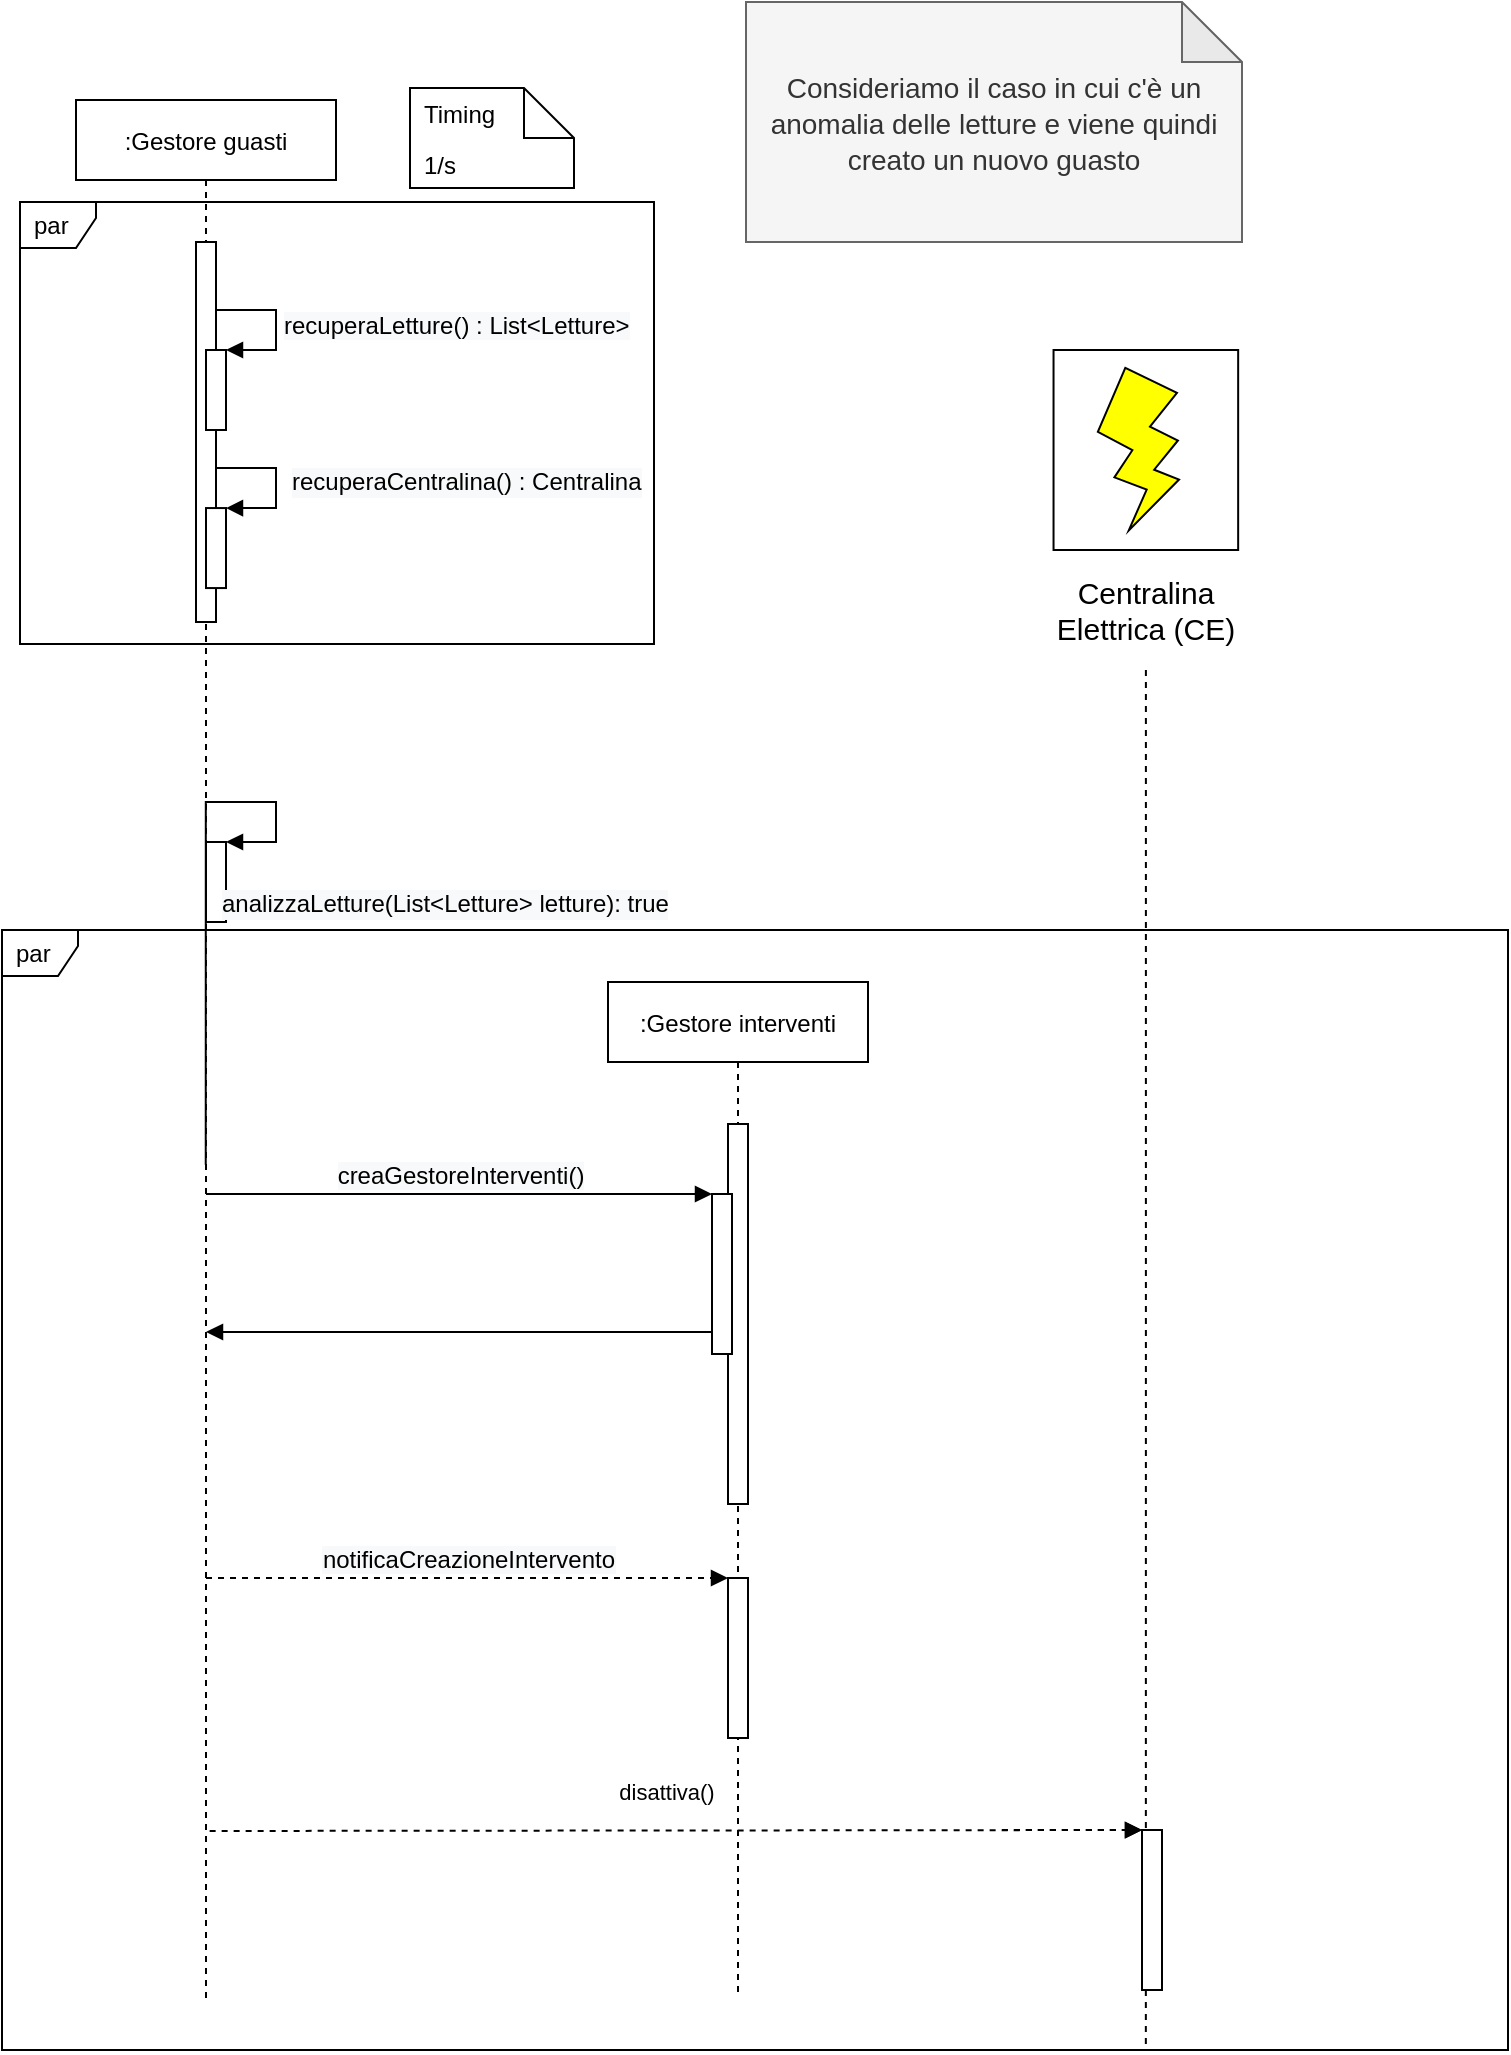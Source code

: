 <mxfile version="20.3.0" type="device"><diagram id="kgpKYQtTHZ0yAKxKKP6v" name="Page-1"><mxGraphModel dx="924" dy="1730" grid="1" gridSize="10" guides="1" tooltips="1" connect="1" arrows="1" fold="1" page="1" pageScale="1" pageWidth="1200" pageHeight="1920" math="0" shadow="0"><root><mxCell id="0"/><mxCell id="1" parent="0"/><mxCell id="3nuBFxr9cyL0pnOWT2aG-1" value=":Gestore guasti" style="shape=umlLifeline;perimeter=lifelinePerimeter;container=1;collapsible=0;recursiveResize=0;rounded=0;shadow=0;strokeWidth=1;" parent="1" vertex="1"><mxGeometry x="67" y="65" width="130" height="949" as="geometry"/></mxCell><mxCell id="3nuBFxr9cyL0pnOWT2aG-2" value="" style="points=[];perimeter=orthogonalPerimeter;rounded=0;shadow=0;strokeWidth=1;" parent="3nuBFxr9cyL0pnOWT2aG-1" vertex="1"><mxGeometry x="60" y="71" width="10" height="190" as="geometry"/></mxCell><mxCell id="2smGnPg2szYoqpTGJxrW-2" value="" style="html=1;points=[];perimeter=orthogonalPerimeter;" parent="3nuBFxr9cyL0pnOWT2aG-1" vertex="1"><mxGeometry x="65" y="125" width="10" height="40" as="geometry"/></mxCell><mxCell id="2smGnPg2szYoqpTGJxrW-3" value="&lt;span style=&quot;font-size: 12px; background-color: rgb(248, 249, 250);&quot;&gt;recuperaLetture() : List&amp;lt;Letture&amp;gt;&lt;/span&gt;" style="edgeStyle=orthogonalEdgeStyle;html=1;align=left;spacingLeft=2;endArrow=block;rounded=0;entryX=1;entryY=0;" parent="3nuBFxr9cyL0pnOWT2aG-1" target="2smGnPg2szYoqpTGJxrW-2" edge="1"><mxGeometry relative="1" as="geometry"><mxPoint x="70" y="105" as="sourcePoint"/><Array as="points"><mxPoint x="100" y="105"/></Array></mxGeometry></mxCell><mxCell id="2smGnPg2szYoqpTGJxrW-4" value="" style="html=1;points=[];perimeter=orthogonalPerimeter;" parent="3nuBFxr9cyL0pnOWT2aG-1" vertex="1"><mxGeometry x="65" y="204.03" width="10" height="40" as="geometry"/></mxCell><mxCell id="2smGnPg2szYoqpTGJxrW-5" value="&lt;p style=&quot;font-size: 12px; background-color: rgb(248, 249, 250); margin: 0px 0px 0px 4px;&quot;&gt;recuperaCentralina() : Centralina&lt;/p&gt;" style="edgeStyle=orthogonalEdgeStyle;html=1;align=left;spacingLeft=2;endArrow=block;rounded=0;entryX=1;entryY=0;" parent="3nuBFxr9cyL0pnOWT2aG-1" target="2smGnPg2szYoqpTGJxrW-4" edge="1"><mxGeometry relative="1" as="geometry"><mxPoint x="70" y="184.03" as="sourcePoint"/><Array as="points"><mxPoint x="100" y="184.03"/></Array></mxGeometry></mxCell><mxCell id="2smGnPg2szYoqpTGJxrW-11" value="" style="html=1;points=[];perimeter=orthogonalPerimeter;" parent="3nuBFxr9cyL0pnOWT2aG-1" vertex="1"><mxGeometry x="65" y="371" width="10" height="40" as="geometry"/></mxCell><mxCell id="2smGnPg2szYoqpTGJxrW-12" value="&lt;p style=&quot;font-size: 12px; background-color: rgb(248, 249, 250); margin: 0px 0px 0px 4px;&quot;&gt;analizzaLetture(List&amp;lt;Letture&amp;gt; letture): true&lt;/p&gt;" style="edgeStyle=orthogonalEdgeStyle;html=1;align=left;spacingLeft=2;endArrow=block;rounded=0;entryX=1;entryY=0;exitX=0.499;exitY=0.561;exitDx=0;exitDy=0;exitPerimeter=0;" parent="3nuBFxr9cyL0pnOWT2aG-1" source="3nuBFxr9cyL0pnOWT2aG-1" target="2smGnPg2szYoqpTGJxrW-11" edge="1"><mxGeometry relative="1" as="geometry"><mxPoint x="70" y="351" as="sourcePoint"/><Array as="points"><mxPoint x="100" y="351"/><mxPoint x="100" y="371"/></Array></mxGeometry></mxCell><mxCell id="mRHYrsXbGBc_VOKEg2GC-27" value="" style="html=1;verticalAlign=bottom;endArrow=block;entryX=0;entryY=0;rounded=0;" edge="1" parent="3nuBFxr9cyL0pnOWT2aG-1"><mxGeometry relative="1" as="geometry"><mxPoint x="318.93" y="616" as="sourcePoint"/><mxPoint x="65.001" y="616" as="targetPoint"/></mxGeometry></mxCell><mxCell id="2smGnPg2szYoqpTGJxrW-6" value="par" style="shape=umlFrame;whiteSpace=wrap;html=1;width=38;height=23;boundedLbl=1;verticalAlign=middle;align=left;spacingLeft=5;" parent="1" vertex="1"><mxGeometry x="39" y="116" width="317" height="221" as="geometry"/></mxCell><mxCell id="2smGnPg2szYoqpTGJxrW-27" value="&lt;font style=&quot;font-size: 14px;&quot;&gt;Consideriamo il caso in cui c'è un anomalia delle letture e viene quindi creato un nuovo guasto&lt;/font&gt;" style="shape=note;whiteSpace=wrap;html=1;backgroundOutline=1;darkOpacity=0.05;strokeColor=#666666;fontSize=15;fillColor=#f5f5f5;fontColor=#333333;" parent="1" vertex="1"><mxGeometry x="402" y="16" width="248" height="120" as="geometry"/></mxCell><mxCell id="mRHYrsXbGBc_VOKEg2GC-1" value="1/s" style="shape=note2;boundedLbl=1;whiteSpace=wrap;html=1;size=25;verticalAlign=top;align=left;spacingLeft=5;" vertex="1" parent="1"><mxGeometry x="234" y="59" width="82" height="50" as="geometry"/></mxCell><mxCell id="mRHYrsXbGBc_VOKEg2GC-2" value="Timing" style="resizeWidth=1;part=1;strokeColor=none;fillColor=none;align=left;spacingLeft=5;" vertex="1" parent="mRHYrsXbGBc_VOKEg2GC-1"><mxGeometry width="82" height="25" relative="1" as="geometry"/></mxCell><mxCell id="mRHYrsXbGBc_VOKEg2GC-13" value=":Gestore interventi" style="shape=umlLifeline;perimeter=lifelinePerimeter;container=1;collapsible=0;recursiveResize=0;rounded=0;shadow=0;strokeWidth=1;fontStyle=0" vertex="1" parent="1"><mxGeometry x="333" y="506" width="130" height="505" as="geometry"/></mxCell><mxCell id="mRHYrsXbGBc_VOKEg2GC-14" value="" style="points=[];perimeter=orthogonalPerimeter;rounded=0;shadow=0;strokeWidth=1;" vertex="1" parent="mRHYrsXbGBc_VOKEg2GC-13"><mxGeometry x="60" y="71" width="10" height="190" as="geometry"/></mxCell><mxCell id="mRHYrsXbGBc_VOKEg2GC-23" value="" style="html=1;points=[];perimeter=orthogonalPerimeter;" vertex="1" parent="mRHYrsXbGBc_VOKEg2GC-13"><mxGeometry x="52" y="106" width="10" height="80" as="geometry"/></mxCell><mxCell id="mRHYrsXbGBc_VOKEg2GC-31" value="" style="html=1;points=[];perimeter=orthogonalPerimeter;" vertex="1" parent="mRHYrsXbGBc_VOKEg2GC-13"><mxGeometry x="60" y="298" width="10" height="80" as="geometry"/></mxCell><mxCell id="mRHYrsXbGBc_VOKEg2GC-24" value="&lt;span style=&quot;font-size: 12px; text-align: left; background-color: rgb(248, 249, 250);&quot;&gt;creaGestoreInterventi()&lt;/span&gt;" style="html=1;verticalAlign=bottom;endArrow=block;entryX=0;entryY=0;rounded=0;" edge="1" target="mRHYrsXbGBc_VOKEg2GC-23" parent="1" source="3nuBFxr9cyL0pnOWT2aG-1"><mxGeometry relative="1" as="geometry"><mxPoint x="229" y="634" as="sourcePoint"/></mxGeometry></mxCell><mxCell id="mRHYrsXbGBc_VOKEg2GC-32" value="&lt;span style=&quot;font-size: 12px; text-align: left; background-color: rgb(248, 249, 250);&quot;&gt;notificaCreazioneIntervento&lt;/span&gt;" style="html=1;verticalAlign=bottom;endArrow=block;entryX=0;entryY=0;rounded=0;dashed=1;" edge="1" target="mRHYrsXbGBc_VOKEg2GC-31" parent="1" source="3nuBFxr9cyL0pnOWT2aG-1"><mxGeometry relative="1" as="geometry"><mxPoint x="323" y="804" as="sourcePoint"/></mxGeometry></mxCell><mxCell id="mRHYrsXbGBc_VOKEg2GC-35" value="par" style="shape=umlFrame;whiteSpace=wrap;html=1;width=38;height=23;boundedLbl=1;verticalAlign=middle;align=left;spacingLeft=5;" vertex="1" parent="1"><mxGeometry x="30" y="480" width="753" height="560" as="geometry"/></mxCell><mxCell id="mRHYrsXbGBc_VOKEg2GC-67" value="" style="group" vertex="1" connectable="0" parent="1"><mxGeometry x="540" y="190" width="123.85" height="820" as="geometry"/></mxCell><mxCell id="mRHYrsXbGBc_VOKEg2GC-59" value="" style="group" vertex="1" connectable="0" parent="mRHYrsXbGBc_VOKEg2GC-67"><mxGeometry width="123.85" height="160" as="geometry"/></mxCell><mxCell id="mRHYrsXbGBc_VOKEg2GC-60" value="" style="group" vertex="1" connectable="0" parent="mRHYrsXbGBc_VOKEg2GC-59"><mxGeometry x="15.77" width="92.31" height="100" as="geometry"/></mxCell><mxCell id="mRHYrsXbGBc_VOKEg2GC-61" value="" style="rounded=0;whiteSpace=wrap;html=1;fontSize=15;" vertex="1" parent="mRHYrsXbGBc_VOKEg2GC-60"><mxGeometry width="92.31" height="100" as="geometry"/></mxCell><mxCell id="mRHYrsXbGBc_VOKEg2GC-62" value="" style="verticalLabelPosition=bottom;verticalAlign=top;html=1;shape=mxgraph.basic.flash;fontSize=15;rotation=-20;fillColor=#FFFF00;strokeColor=#000000;" vertex="1" parent="mRHYrsXbGBc_VOKEg2GC-60"><mxGeometry x="23.078" y="7.692" width="46.155" height="76.923" as="geometry"/></mxCell><mxCell id="mRHYrsXbGBc_VOKEg2GC-63" value="Centralina Elettrica (CE)" style="text;html=1;strokeColor=none;fillColor=none;align=center;verticalAlign=middle;whiteSpace=wrap;rounded=0;fontSize=15;" vertex="1" parent="mRHYrsXbGBc_VOKEg2GC-59"><mxGeometry y="100" width="123.85" height="60" as="geometry"/></mxCell><mxCell id="mRHYrsXbGBc_VOKEg2GC-66" style="edgeStyle=orthogonalEdgeStyle;rounded=0;orthogonalLoop=1;jettySize=auto;html=1;dashed=1;endArrow=none;endFill=0;" edge="1" parent="mRHYrsXbGBc_VOKEg2GC-67" source="mRHYrsXbGBc_VOKEg2GC-63"><mxGeometry relative="1" as="geometry"><mxPoint x="61.925" y="850" as="targetPoint"/></mxGeometry></mxCell><mxCell id="mRHYrsXbGBc_VOKEg2GC-69" value="" style="html=1;points=[];perimeter=orthogonalPerimeter;" vertex="1" parent="mRHYrsXbGBc_VOKEg2GC-67"><mxGeometry x="60.0" y="740" width="10.0" height="80" as="geometry"/></mxCell><mxCell id="mRHYrsXbGBc_VOKEg2GC-70" value="" style="html=1;verticalAlign=bottom;endArrow=block;entryX=0;entryY=0;rounded=0;dashed=1;" edge="1" target="mRHYrsXbGBc_VOKEg2GC-69" parent="mRHYrsXbGBc_VOKEg2GC-67"><mxGeometry relative="1" as="geometry"><mxPoint x="-10.0" y="740" as="sourcePoint"/></mxGeometry></mxCell><mxCell id="mRHYrsXbGBc_VOKEg2GC-72" value="disattiva()" style="html=1;verticalAlign=bottom;endArrow=block;entryX=0;entryY=0;rounded=0;dashed=1;exitX=0.514;exitY=0.912;exitDx=0;exitDy=0;exitPerimeter=0;" edge="1" parent="1" source="3nuBFxr9cyL0pnOWT2aG-1" target="mRHYrsXbGBc_VOKEg2GC-69"><mxGeometry x="-0.021" y="10" relative="1" as="geometry"><mxPoint x="140" y="930" as="sourcePoint"/><mxPoint as="offset"/></mxGeometry></mxCell></root></mxGraphModel></diagram></mxfile>
